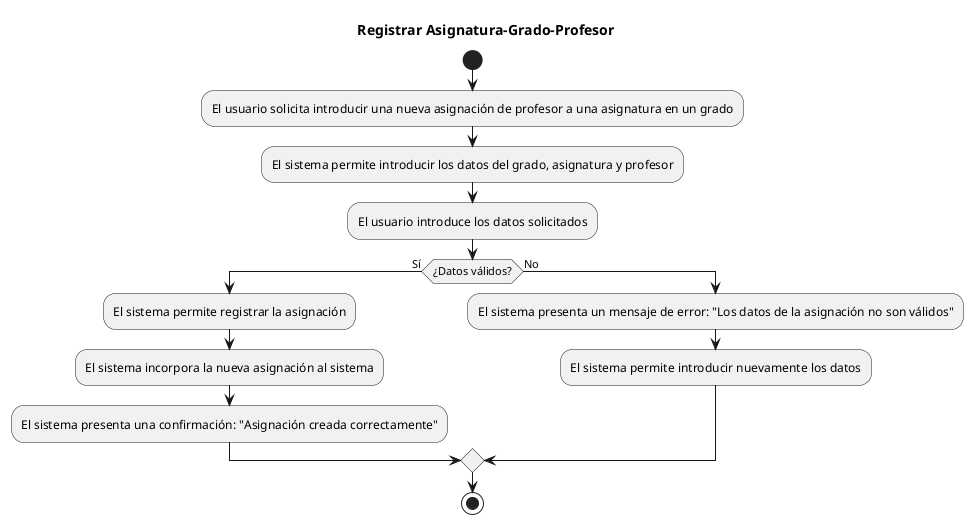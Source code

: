 @startuml

title Registrar Asignatura-Grado-Profesor

start
:El usuario solicita introducir una nueva asignación de profesor a una asignatura en un grado;
:El sistema permite introducir los datos del grado, asignatura y profesor;
:El usuario introduce los datos solicitados;
if (¿Datos válidos?) then (Sí)
:El sistema permite registrar la asignación;
:El sistema incorpora la nueva asignación al sistema;
:El sistema presenta una confirmación: "Asignación creada correctamente";
else (No)
:El sistema presenta un mensaje de error: "Los datos de la asignación no son válidos";
:El sistema permite introducir nuevamente los datos;
endif
stop

@enduml